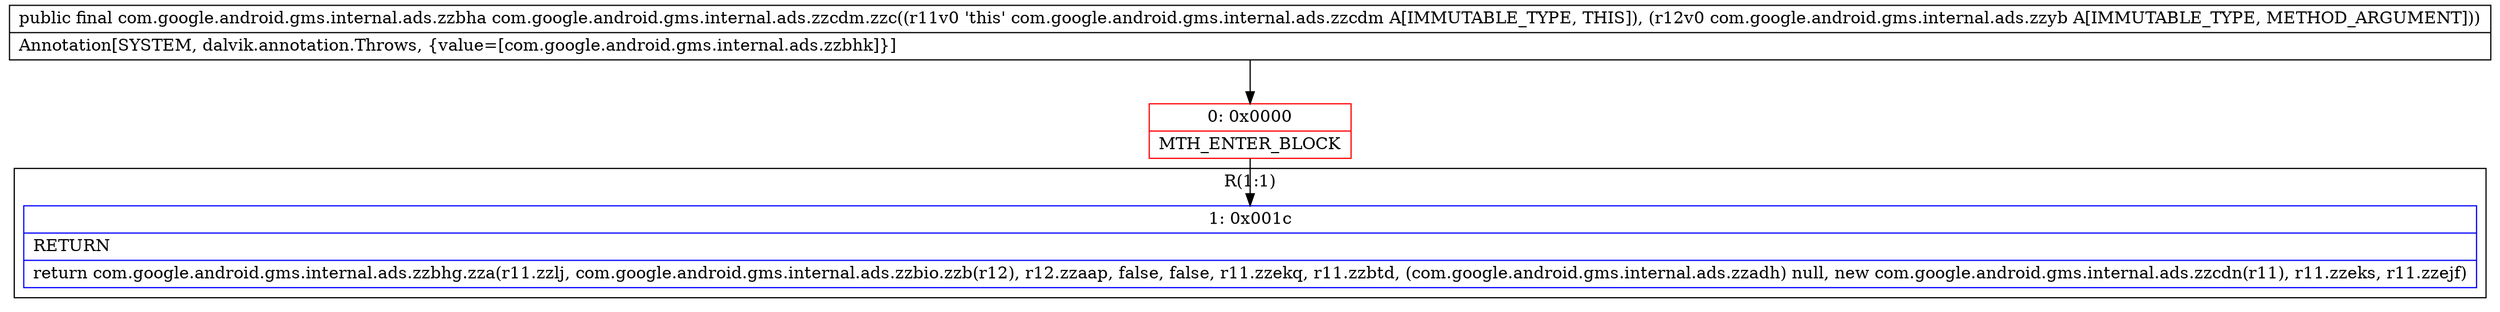 digraph "CFG forcom.google.android.gms.internal.ads.zzcdm.zzc(Lcom\/google\/android\/gms\/internal\/ads\/zzyb;)Lcom\/google\/android\/gms\/internal\/ads\/zzbha;" {
subgraph cluster_Region_429502518 {
label = "R(1:1)";
node [shape=record,color=blue];
Node_1 [shape=record,label="{1\:\ 0x001c|RETURN\l|return com.google.android.gms.internal.ads.zzbhg.zza(r11.zzlj, com.google.android.gms.internal.ads.zzbio.zzb(r12), r12.zzaap, false, false, r11.zzekq, r11.zzbtd, (com.google.android.gms.internal.ads.zzadh) null, new com.google.android.gms.internal.ads.zzcdn(r11), r11.zzeks, r11.zzejf)\l}"];
}
Node_0 [shape=record,color=red,label="{0\:\ 0x0000|MTH_ENTER_BLOCK\l}"];
MethodNode[shape=record,label="{public final com.google.android.gms.internal.ads.zzbha com.google.android.gms.internal.ads.zzcdm.zzc((r11v0 'this' com.google.android.gms.internal.ads.zzcdm A[IMMUTABLE_TYPE, THIS]), (r12v0 com.google.android.gms.internal.ads.zzyb A[IMMUTABLE_TYPE, METHOD_ARGUMENT]))  | Annotation[SYSTEM, dalvik.annotation.Throws, \{value=[com.google.android.gms.internal.ads.zzbhk]\}]\l}"];
MethodNode -> Node_0;
Node_0 -> Node_1;
}

